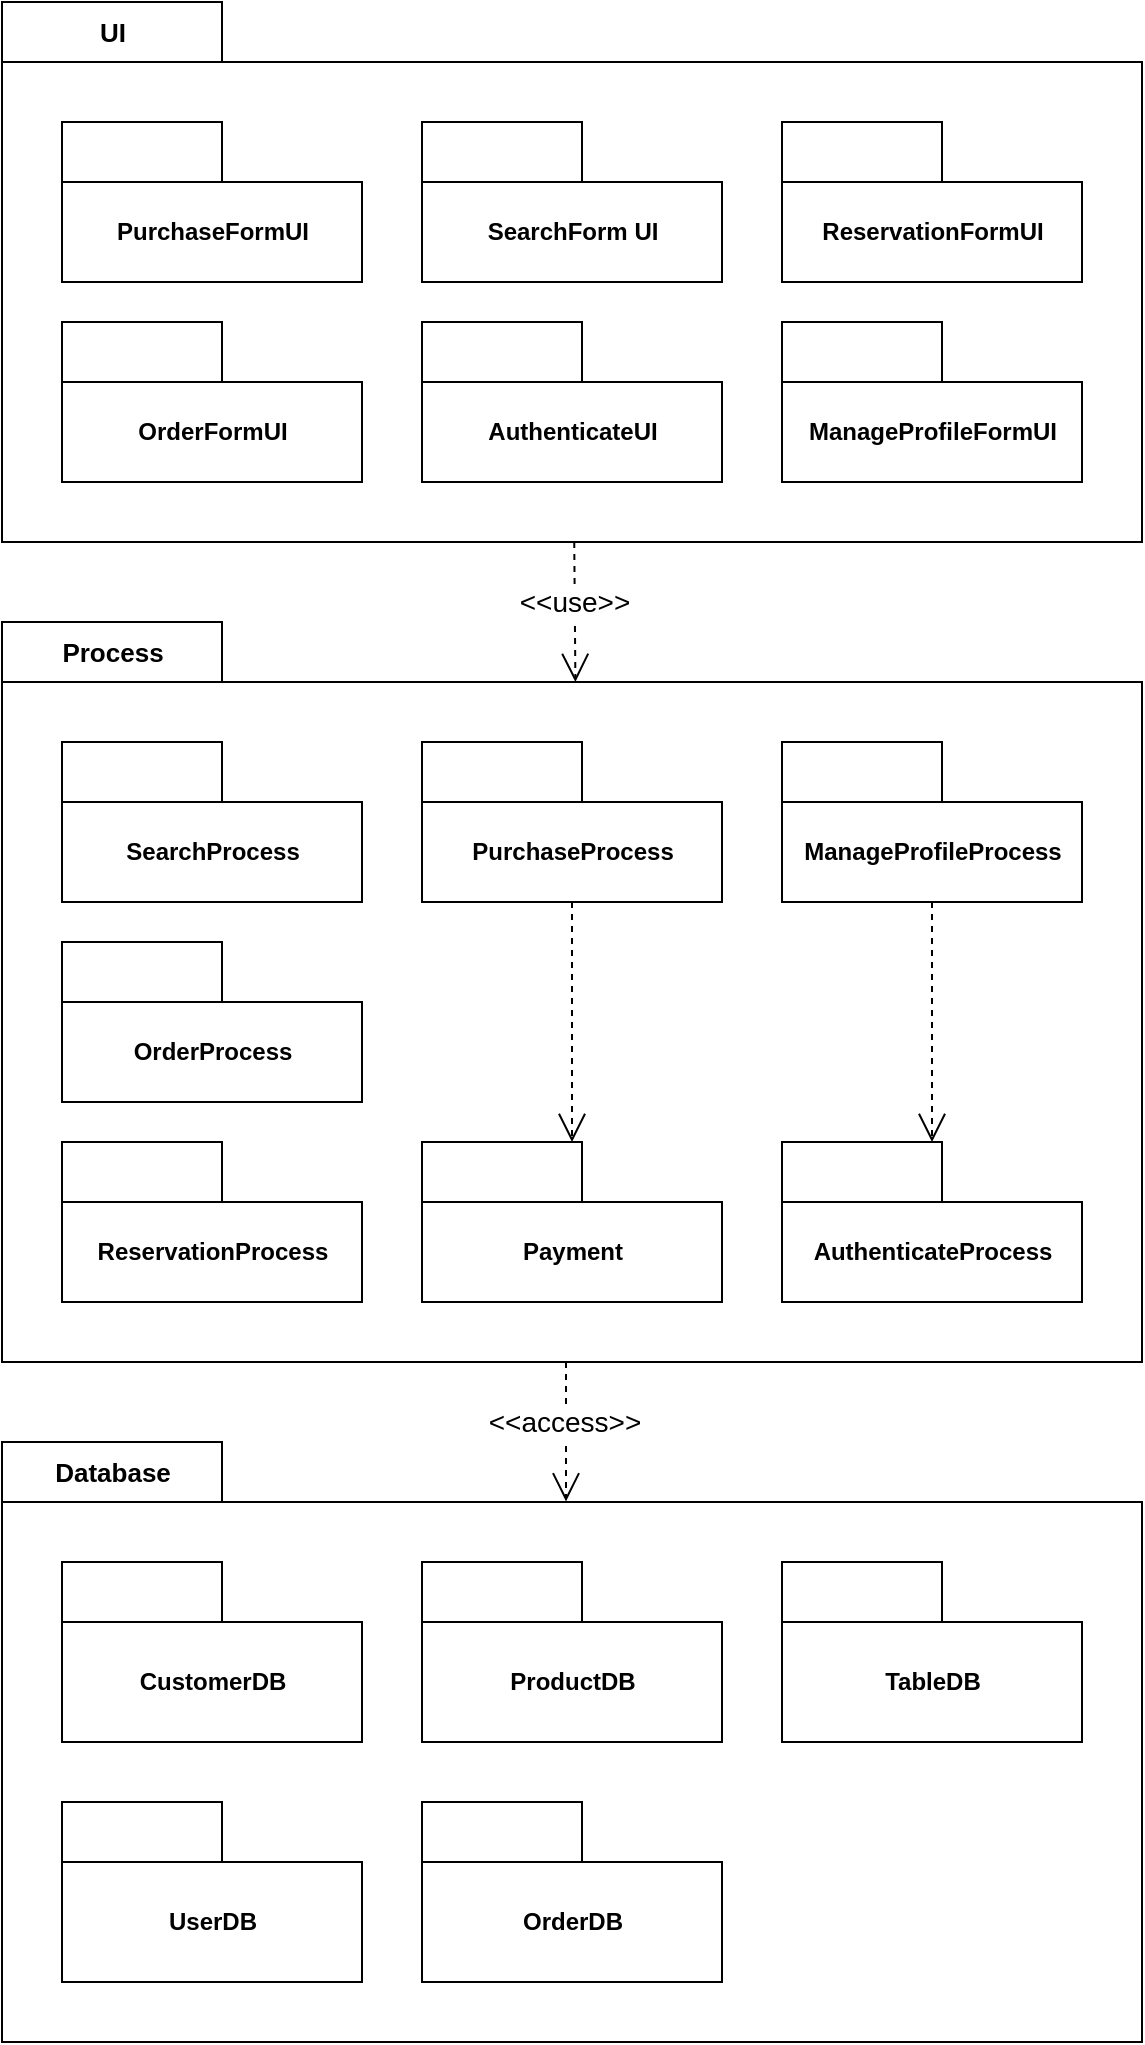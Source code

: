 <mxfile>
    <diagram id="61TiB_7XLj2Q_4X2L4hZ" name="Page-1">
        <mxGraphModel dx="2972" dy="467" grid="1" gridSize="10" guides="1" tooltips="1" connect="1" arrows="1" fold="1" page="1" pageScale="1" pageWidth="850" pageHeight="1100" math="0" shadow="0">
            <root>
                <mxCell id="0"/>
                <mxCell id="1" parent="0"/>
                <mxCell id="N_UpG4d7s4O6-OiPlYo6-1" style="rounded=0;orthogonalLoop=1;jettySize=auto;html=1;endArrow=open;endFill=0;endSize=12;dashed=1;edgeStyle=orthogonalEdgeStyle;entryX=0.493;entryY=0.099;entryDx=0;entryDy=0;entryPerimeter=0;" parent="1" source="N_UpG4d7s4O6-OiPlYo6-2" target="N_UpG4d7s4O6-OiPlYo6-11" edge="1">
                    <mxGeometry relative="1" as="geometry">
                        <Array as="points">
                            <mxPoint x="-1418" y="750"/>
                        </Array>
                    </mxGeometry>
                </mxCell>
                <mxCell id="udaIgnR6xzRoqZidSbfl-1" value="&amp;lt;&amp;lt;access&amp;gt;&amp;gt;" style="edgeLabel;html=1;align=center;verticalAlign=middle;resizable=0;points=[];fontSize=14;" parent="N_UpG4d7s4O6-OiPlYo6-1" connectable="0" vertex="1">
                    <mxGeometry x="-0.317" y="-1" relative="1" as="geometry">
                        <mxPoint y="6" as="offset"/>
                    </mxGeometry>
                </mxCell>
                <mxCell id="N_UpG4d7s4O6-OiPlYo6-2" value="Process" style="shape=folder;fontStyle=1;tabWidth=110;tabHeight=30;tabPosition=left;html=1;boundedLbl=1;labelInHeader=1;container=1;collapsible=0;recursiveResize=0;fontSize=13;fillColor=#ffffff;" parent="1" vertex="1">
                    <mxGeometry x="-1700" y="310" width="570" height="370" as="geometry"/>
                </mxCell>
                <mxCell id="N_UpG4d7s4O6-OiPlYo6-3" value="PurchaseProcess" style="shape=folder;fontStyle=1;tabWidth=80;tabHeight=30;tabPosition=left;html=1;boundedLbl=1;" parent="N_UpG4d7s4O6-OiPlYo6-2" vertex="1">
                    <mxGeometry x="210" y="60" width="150" height="80" as="geometry"/>
                </mxCell>
                <mxCell id="N_UpG4d7s4O6-OiPlYo6-4" value="SearchProcess" style="shape=folder;fontStyle=1;tabWidth=80;tabHeight=30;tabPosition=left;html=1;boundedLbl=1;" parent="N_UpG4d7s4O6-OiPlYo6-2" vertex="1">
                    <mxGeometry x="30" y="60" width="150" height="80" as="geometry"/>
                </mxCell>
                <mxCell id="N_UpG4d7s4O6-OiPlYo6-5" value="ReservationProcess" style="shape=folder;fontStyle=1;tabWidth=80;tabHeight=30;tabPosition=left;html=1;boundedLbl=1;" parent="N_UpG4d7s4O6-OiPlYo6-2" vertex="1">
                    <mxGeometry x="30" y="260" width="150" height="80" as="geometry"/>
                </mxCell>
                <mxCell id="N_UpG4d7s4O6-OiPlYo6-6" value="Payment" style="shape=folder;fontStyle=1;tabWidth=80;tabHeight=30;tabPosition=left;html=1;boundedLbl=1;" parent="N_UpG4d7s4O6-OiPlYo6-2" vertex="1">
                    <mxGeometry x="210" y="260" width="150" height="80" as="geometry"/>
                </mxCell>
                <mxCell id="N_UpG4d7s4O6-OiPlYo6-7" style="edgeStyle=none;rounded=0;orthogonalLoop=1;jettySize=auto;html=1;dashed=1;fontSize=13;endArrow=open;endFill=0;endSize=12;" parent="N_UpG4d7s4O6-OiPlYo6-2" source="N_UpG4d7s4O6-OiPlYo6-3" target="N_UpG4d7s4O6-OiPlYo6-6" edge="1">
                    <mxGeometry relative="1" as="geometry">
                        <mxPoint x="320" y="160" as="sourcePoint"/>
                        <mxPoint x="320" y="195" as="targetPoint"/>
                    </mxGeometry>
                </mxCell>
                <mxCell id="N_UpG4d7s4O6-OiPlYo6-8" value="AuthenticateProcess" style="shape=folder;fontStyle=1;tabWidth=80;tabHeight=30;tabPosition=left;html=1;boundedLbl=1;" parent="N_UpG4d7s4O6-OiPlYo6-2" vertex="1">
                    <mxGeometry x="390" y="260" width="150" height="80" as="geometry"/>
                </mxCell>
                <mxCell id="2" style="edgeStyle=orthogonalEdgeStyle;rounded=0;orthogonalLoop=1;jettySize=auto;html=1;endArrow=open;endFill=0;endSize=12;dashed=1;" edge="1" parent="N_UpG4d7s4O6-OiPlYo6-2" source="N_UpG4d7s4O6-OiPlYo6-9" target="N_UpG4d7s4O6-OiPlYo6-8">
                    <mxGeometry relative="1" as="geometry"/>
                </mxCell>
                <mxCell id="N_UpG4d7s4O6-OiPlYo6-9" value="ManageProfileProcess" style="shape=folder;fontStyle=1;tabWidth=80;tabHeight=30;tabPosition=left;html=1;boundedLbl=1;" parent="N_UpG4d7s4O6-OiPlYo6-2" vertex="1">
                    <mxGeometry x="390" y="60" width="150" height="80" as="geometry"/>
                </mxCell>
                <mxCell id="N_UpG4d7s4O6-OiPlYo6-10" value="OrderProcess" style="shape=folder;fontStyle=1;tabWidth=80;tabHeight=30;tabPosition=left;html=1;boundedLbl=1;" parent="N_UpG4d7s4O6-OiPlYo6-2" vertex="1">
                    <mxGeometry x="30" y="160" width="150" height="80" as="geometry"/>
                </mxCell>
                <mxCell id="N_UpG4d7s4O6-OiPlYo6-11" value="Database" style="shape=folder;fontStyle=1;tabWidth=110;tabHeight=30;tabPosition=left;html=1;boundedLbl=1;labelInHeader=1;container=1;collapsible=0;recursiveResize=0;fontSize=13;fillColor=#ffffff;" parent="1" vertex="1">
                    <mxGeometry x="-1700" y="720" width="570" height="300" as="geometry"/>
                </mxCell>
                <mxCell id="N_UpG4d7s4O6-OiPlYo6-12" value="CustomerDB" style="shape=folder;fontStyle=1;tabWidth=80;tabHeight=30;tabPosition=left;html=1;boundedLbl=1;" parent="N_UpG4d7s4O6-OiPlYo6-11" vertex="1">
                    <mxGeometry x="30" y="60" width="150" height="90" as="geometry"/>
                </mxCell>
                <mxCell id="N_UpG4d7s4O6-OiPlYo6-13" value="ProductDB" style="shape=folder;fontStyle=1;tabWidth=80;tabHeight=30;tabPosition=left;html=1;boundedLbl=1;" parent="N_UpG4d7s4O6-OiPlYo6-11" vertex="1">
                    <mxGeometry x="210" y="60" width="150" height="90" as="geometry"/>
                </mxCell>
                <mxCell id="N_UpG4d7s4O6-OiPlYo6-14" value="TableDB" style="shape=folder;fontStyle=1;tabWidth=80;tabHeight=30;tabPosition=left;html=1;boundedLbl=1;" parent="N_UpG4d7s4O6-OiPlYo6-11" vertex="1">
                    <mxGeometry x="390" y="60" width="150" height="90" as="geometry"/>
                </mxCell>
                <mxCell id="N_UpG4d7s4O6-OiPlYo6-15" value="UserDB" style="shape=folder;fontStyle=1;tabWidth=80;tabHeight=30;tabPosition=left;html=1;boundedLbl=1;" parent="N_UpG4d7s4O6-OiPlYo6-11" vertex="1">
                    <mxGeometry x="30" y="180" width="150" height="90" as="geometry"/>
                </mxCell>
                <mxCell id="N_UpG4d7s4O6-OiPlYo6-16" value="OrderDB" style="shape=folder;fontStyle=1;tabWidth=80;tabHeight=30;tabPosition=left;html=1;boundedLbl=1;" parent="N_UpG4d7s4O6-OiPlYo6-11" vertex="1">
                    <mxGeometry x="210" y="180" width="150" height="90" as="geometry"/>
                </mxCell>
                <mxCell id="N_UpG4d7s4O6-OiPlYo6-17" style="rounded=0;orthogonalLoop=1;jettySize=auto;html=1;dashed=1;fontSize=13;endArrow=open;endFill=0;endSize=12;entryX=0.503;entryY=0.081;entryDx=0;entryDy=0;entryPerimeter=0;" parent="1" source="N_UpG4d7s4O6-OiPlYo6-18" target="N_UpG4d7s4O6-OiPlYo6-2" edge="1">
                    <mxGeometry relative="1" as="geometry"/>
                </mxCell>
                <mxCell id="7QPv69PozuA19zCqLyJz-1" value="&amp;lt;&amp;lt;use&amp;gt;&amp;gt;" style="edgeLabel;html=1;align=center;verticalAlign=middle;resizable=0;points=[];fontSize=14;" parent="N_UpG4d7s4O6-OiPlYo6-17" connectable="0" vertex="1">
                    <mxGeometry x="-0.348" y="-1" relative="1" as="geometry">
                        <mxPoint y="7" as="offset"/>
                    </mxGeometry>
                </mxCell>
                <mxCell id="N_UpG4d7s4O6-OiPlYo6-18" value="UI" style="shape=folder;fontStyle=1;tabWidth=110;tabHeight=30;tabPosition=left;html=1;boundedLbl=1;labelInHeader=1;container=1;collapsible=0;recursiveResize=0;fontSize=13;fillColor=#ffffff;" parent="1" vertex="1">
                    <mxGeometry x="-1700" width="570" height="270" as="geometry"/>
                </mxCell>
                <mxCell id="N_UpG4d7s4O6-OiPlYo6-19" value="PurchaseFormUI" style="shape=folder;fontStyle=1;tabWidth=80;tabHeight=30;tabPosition=left;html=1;boundedLbl=1;" parent="N_UpG4d7s4O6-OiPlYo6-18" vertex="1">
                    <mxGeometry x="30" y="60" width="150" height="80" as="geometry"/>
                </mxCell>
                <mxCell id="N_UpG4d7s4O6-OiPlYo6-20" value="OrderFormUI" style="shape=folder;fontStyle=1;tabWidth=80;tabHeight=30;tabPosition=left;html=1;boundedLbl=1;" parent="N_UpG4d7s4O6-OiPlYo6-18" vertex="1">
                    <mxGeometry x="30" y="160" width="150" height="80" as="geometry"/>
                </mxCell>
                <mxCell id="N_UpG4d7s4O6-OiPlYo6-21" value="SearchForm UI" style="shape=folder;fontStyle=1;tabWidth=80;tabHeight=30;tabPosition=left;html=1;boundedLbl=1;" parent="N_UpG4d7s4O6-OiPlYo6-18" vertex="1">
                    <mxGeometry x="210" y="60" width="150" height="80" as="geometry"/>
                </mxCell>
                <mxCell id="N_UpG4d7s4O6-OiPlYo6-22" value="ManageProfileFormUI" style="shape=folder;fontStyle=1;tabWidth=80;tabHeight=30;tabPosition=left;html=1;boundedLbl=1;" parent="N_UpG4d7s4O6-OiPlYo6-18" vertex="1">
                    <mxGeometry x="390" y="160" width="150" height="80" as="geometry"/>
                </mxCell>
                <mxCell id="N_UpG4d7s4O6-OiPlYo6-23" value="ReservationFormUI" style="shape=folder;fontStyle=1;tabWidth=80;tabHeight=30;tabPosition=left;html=1;boundedLbl=1;" parent="N_UpG4d7s4O6-OiPlYo6-18" vertex="1">
                    <mxGeometry x="390" y="60" width="150" height="80" as="geometry"/>
                </mxCell>
                <mxCell id="N_UpG4d7s4O6-OiPlYo6-24" value="AuthenticateUI" style="shape=folder;fontStyle=1;tabWidth=80;tabHeight=30;tabPosition=left;html=1;boundedLbl=1;" parent="N_UpG4d7s4O6-OiPlYo6-18" vertex="1">
                    <mxGeometry x="210" y="160" width="150" height="80" as="geometry"/>
                </mxCell>
            </root>
        </mxGraphModel>
    </diagram>
    <diagram id="Sn-UYdh7c9Rt3nH70jLr" name="Page-2">
        <mxGraphModel dx="2760" dy="1489" grid="1" gridSize="10" guides="1" tooltips="1" connect="1" arrows="1" fold="1" page="1" pageScale="1" pageWidth="850" pageHeight="1100" math="0" shadow="0">
            <root>
                <mxCell id="Y0OAXCXkAT20Ag3w5VZq-0"/>
                <mxCell id="Y0OAXCXkAT20Ag3w5VZq-1" parent="Y0OAXCXkAT20Ag3w5VZq-0"/>
                <mxCell id="wzoTv14ICxcEDEtKl7zO-0" value="" style="shape=image;verticalLabelPosition=bottom;labelBackgroundColor=#ffffff;verticalAlign=top;aspect=fixed;imageAspect=0;image=https://codelearn.io/Media/Default/Users/HuyenTT/ap/component-diagram-overview.png;" vertex="1" parent="Y0OAXCXkAT20Ag3w5VZq-1">
                    <mxGeometry x="-560" y="70" width="1300" height="720" as="geometry"/>
                </mxCell>
                <mxCell id="Y0OAXCXkAT20Ag3w5VZq-3" value="UserDB" style="shape=folder;fontStyle=1;tabWidth=80;tabHeight=30;tabPosition=left;html=1;boundedLbl=1;" parent="Y0OAXCXkAT20Ag3w5VZq-1" vertex="1">
                    <mxGeometry x="-520" y="-910" width="150" height="90" as="geometry"/>
                </mxCell>
                <mxCell id="Y0OAXCXkAT20Ag3w5VZq-4" value="Authenticate Process" style="shape=folder;fontStyle=1;tabWidth=80;tabHeight=30;tabPosition=left;html=1;boundedLbl=1;" parent="Y0OAXCXkAT20Ag3w5VZq-1" vertex="1">
                    <mxGeometry x="-520" y="-730" width="150" height="80" as="geometry"/>
                </mxCell>
                <mxCell id="Y0OAXCXkAT20Ag3w5VZq-5" value="UI" style="shape=folder;fontStyle=1;tabWidth=80;tabHeight=30;tabPosition=left;html=1;boundedLbl=1;" parent="Y0OAXCXkAT20Ag3w5VZq-1" vertex="1">
                    <mxGeometry x="-780" y="-730" width="150" height="80" as="geometry"/>
                </mxCell>
                <mxCell id="Y0OAXCXkAT20Ag3w5VZq-7" style="edgeStyle=orthogonalEdgeStyle;rounded=0;orthogonalLoop=1;jettySize=auto;html=1;exitX=0.5;exitY=1;exitDx=0;exitDy=0;exitPerimeter=0;" parent="Y0OAXCXkAT20Ag3w5VZq-1" source="Y0OAXCXkAT20Ag3w5VZq-3" target="Y0OAXCXkAT20Ag3w5VZq-3" edge="1">
                    <mxGeometry relative="1" as="geometry"/>
                </mxCell>
                <mxCell id="Y0OAXCXkAT20Ag3w5VZq-8" value="" style="edgeStyle=none;html=1;endArrow=open;endSize=12;dashed=1;verticalAlign=bottom;rounded=0;endFill=0;" parent="Y0OAXCXkAT20Ag3w5VZq-1" source="Y0OAXCXkAT20Ag3w5VZq-4" target="Y0OAXCXkAT20Ag3w5VZq-3" edge="1">
                    <mxGeometry width="160" relative="1" as="geometry">
                        <mxPoint x="-590" y="-740" as="sourcePoint"/>
                        <mxPoint x="-430" y="-740" as="targetPoint"/>
                    </mxGeometry>
                </mxCell>
                <mxCell id="Y0OAXCXkAT20Ag3w5VZq-9" value="" style="endArrow=open;startArrow=none;endFill=0;startFill=0;endSize=12;html=1;verticalAlign=bottom;dashed=1;labelBackgroundColor=none;rounded=0;" parent="Y0OAXCXkAT20Ag3w5VZq-1" source="Y0OAXCXkAT20Ag3w5VZq-5" target="Y0OAXCXkAT20Ag3w5VZq-4" edge="1">
                    <mxGeometry width="160" relative="1" as="geometry">
                        <mxPoint x="-590" y="-740" as="sourcePoint"/>
                        <mxPoint x="-430" y="-740" as="targetPoint"/>
                    </mxGeometry>
                </mxCell>
                <mxCell id="Y0OAXCXkAT20Ag3w5VZq-11" value="ProductDB" style="shape=folder;fontStyle=1;tabWidth=80;tabHeight=30;tabPosition=left;html=1;boundedLbl=1;" parent="Y0OAXCXkAT20Ag3w5VZq-1" vertex="1">
                    <mxGeometry x="-1300" y="-930" width="150" height="90" as="geometry"/>
                </mxCell>
                <mxCell id="Y0OAXCXkAT20Ag3w5VZq-12" value="Search Process" style="shape=folder;fontStyle=1;tabWidth=80;tabHeight=30;tabPosition=left;html=1;boundedLbl=1;" parent="Y0OAXCXkAT20Ag3w5VZq-1" vertex="1">
                    <mxGeometry x="-1300" y="-750" width="150" height="80" as="geometry"/>
                </mxCell>
                <mxCell id="Y0OAXCXkAT20Ag3w5VZq-13" value="SearchForm UI" style="shape=folder;fontStyle=1;tabWidth=80;tabHeight=30;tabPosition=left;html=1;boundedLbl=1;" parent="Y0OAXCXkAT20Ag3w5VZq-1" vertex="1">
                    <mxGeometry x="-1570" y="-750" width="150" height="80" as="geometry"/>
                </mxCell>
                <mxCell id="Y0OAXCXkAT20Ag3w5VZq-14" style="edgeStyle=orthogonalEdgeStyle;rounded=0;orthogonalLoop=1;jettySize=auto;html=1;exitX=0.5;exitY=1;exitDx=0;exitDy=0;exitPerimeter=0;" parent="Y0OAXCXkAT20Ag3w5VZq-1" source="Y0OAXCXkAT20Ag3w5VZq-11" target="Y0OAXCXkAT20Ag3w5VZq-11" edge="1">
                    <mxGeometry relative="1" as="geometry"/>
                </mxCell>
                <mxCell id="Y0OAXCXkAT20Ag3w5VZq-15" value="" style="edgeStyle=none;html=1;endArrow=open;endSize=12;dashed=1;verticalAlign=bottom;rounded=0;endFill=0;" parent="Y0OAXCXkAT20Ag3w5VZq-1" source="Y0OAXCXkAT20Ag3w5VZq-12" target="Y0OAXCXkAT20Ag3w5VZq-11" edge="1">
                    <mxGeometry width="160" relative="1" as="geometry">
                        <mxPoint x="-1370" y="-760" as="sourcePoint"/>
                        <mxPoint x="-1210" y="-760" as="targetPoint"/>
                    </mxGeometry>
                </mxCell>
                <mxCell id="Y0OAXCXkAT20Ag3w5VZq-16" value="" style="endArrow=open;startArrow=none;endFill=0;startFill=0;endSize=12;html=1;verticalAlign=bottom;dashed=1;labelBackgroundColor=none;rounded=0;" parent="Y0OAXCXkAT20Ag3w5VZq-1" source="Y0OAXCXkAT20Ag3w5VZq-13" target="Y0OAXCXkAT20Ag3w5VZq-12" edge="1">
                    <mxGeometry width="160" relative="1" as="geometry">
                        <mxPoint x="-1370" y="-760" as="sourcePoint"/>
                        <mxPoint x="-1210" y="-760" as="targetPoint"/>
                    </mxGeometry>
                </mxCell>
                <mxCell id="Y0OAXCXkAT20Ag3w5VZq-18" value="ProductDB" style="shape=folder;fontStyle=1;tabWidth=80;tabHeight=30;tabPosition=left;html=1;boundedLbl=1;" parent="Y0OAXCXkAT20Ag3w5VZq-1" vertex="1">
                    <mxGeometry x="-300" y="-910" width="150" height="90" as="geometry"/>
                </mxCell>
                <mxCell id="Y0OAXCXkAT20Ag3w5VZq-19" value="ProductDB" style="shape=folder;fontStyle=1;tabWidth=80;tabHeight=30;tabPosition=left;html=1;boundedLbl=1;" parent="Y0OAXCXkAT20Ag3w5VZq-1" vertex="1">
                    <mxGeometry x="-1340" y="-490" width="150" height="90" as="geometry"/>
                </mxCell>
                <mxCell id="lyPxJqHBXO14YajPCDUh-1" style="rounded=0;orthogonalLoop=1;jettySize=auto;html=1;dashed=1;fontSize=13;exitX=0;exitY=0;exitDx=150;exitDy=30;exitPerimeter=0;endArrow=open;endFill=0;endSize=12;" parent="Y0OAXCXkAT20Ag3w5VZq-1" source="Y0OAXCXkAT20Ag3w5VZq-20" target="Y0OAXCXkAT20Ag3w5VZq-25" edge="1">
                    <mxGeometry relative="1" as="geometry"/>
                </mxCell>
                <mxCell id="Y0OAXCXkAT20Ag3w5VZq-20" value="OrderProcess" style="shape=folder;fontStyle=1;tabWidth=80;tabHeight=30;tabPosition=left;html=1;boundedLbl=1;" parent="Y0OAXCXkAT20Ag3w5VZq-1" vertex="1">
                    <mxGeometry x="-1340" y="-315" width="150" height="80" as="geometry"/>
                </mxCell>
                <mxCell id="Y0OAXCXkAT20Ag3w5VZq-21" value="OrderFormUI" style="shape=folder;fontStyle=1;tabWidth=80;tabHeight=30;tabPosition=left;html=1;boundedLbl=1;" parent="Y0OAXCXkAT20Ag3w5VZq-1" vertex="1">
                    <mxGeometry x="-1620" y="-315" width="150" height="80" as="geometry"/>
                </mxCell>
                <mxCell id="Y0OAXCXkAT20Ag3w5VZq-22" style="edgeStyle=orthogonalEdgeStyle;rounded=0;orthogonalLoop=1;jettySize=auto;html=1;exitX=0.5;exitY=1;exitDx=0;exitDy=0;exitPerimeter=0;" parent="Y0OAXCXkAT20Ag3w5VZq-1" source="Y0OAXCXkAT20Ag3w5VZq-19" target="Y0OAXCXkAT20Ag3w5VZq-19" edge="1">
                    <mxGeometry relative="1" as="geometry"/>
                </mxCell>
                <mxCell id="Y0OAXCXkAT20Ag3w5VZq-23" value="" style="edgeStyle=none;html=1;endArrow=open;endSize=12;dashed=1;verticalAlign=bottom;rounded=0;startArrow=none;endFill=0;" parent="Y0OAXCXkAT20Ag3w5VZq-1" source="Y0OAXCXkAT20Ag3w5VZq-20" target="Y0OAXCXkAT20Ag3w5VZq-19" edge="1">
                    <mxGeometry x="0.059" width="160" relative="1" as="geometry">
                        <mxPoint x="-1140" y="-435" as="sourcePoint"/>
                        <mxPoint x="-1140" y="-265" as="targetPoint"/>
                        <mxPoint as="offset"/>
                    </mxGeometry>
                </mxCell>
                <mxCell id="Y0OAXCXkAT20Ag3w5VZq-24" value="" style="endArrow=open;startArrow=none;endFill=0;startFill=0;endSize=12;html=1;verticalAlign=bottom;dashed=1;labelBackgroundColor=none;rounded=0;" parent="Y0OAXCXkAT20Ag3w5VZq-1" source="Y0OAXCXkAT20Ag3w5VZq-21" target="Y0OAXCXkAT20Ag3w5VZq-20" edge="1">
                    <mxGeometry x="-0.077" y="5" width="160" relative="1" as="geometry">
                        <mxPoint x="-1240" y="-345" as="sourcePoint"/>
                        <mxPoint x="-1080" y="-345" as="targetPoint"/>
                        <mxPoint as="offset"/>
                    </mxGeometry>
                </mxCell>
                <mxCell id="Y0OAXCXkAT20Ag3w5VZq-25" value="CustomerDB" style="shape=folder;fontStyle=1;tabWidth=80;tabHeight=30;tabPosition=left;html=1;boundedLbl=1;" parent="Y0OAXCXkAT20Ag3w5VZq-1" vertex="1">
                    <mxGeometry x="-1120" y="-490" width="150" height="90" as="geometry"/>
                </mxCell>
                <mxCell id="Y0OAXCXkAT20Ag3w5VZq-28" value="" style="edgeStyle=none;html=1;endArrow=open;endSize=12;dashed=1;verticalAlign=bottom;rounded=0;endFill=0;" parent="Y0OAXCXkAT20Ag3w5VZq-1" target="lyPxJqHBXO14YajPCDUh-0" edge="1">
                    <mxGeometry x="0.092" y="2" width="160" relative="1" as="geometry">
                        <mxPoint x="-1300" y="-315" as="sourcePoint"/>
                        <mxPoint x="-1300" y="-400" as="targetPoint"/>
                        <mxPoint as="offset"/>
                    </mxGeometry>
                </mxCell>
                <mxCell id="lyPxJqHBXO14YajPCDUh-0" value="OrderDB" style="shape=folder;fontStyle=1;tabWidth=80;tabHeight=30;tabPosition=left;html=1;boundedLbl=1;" parent="Y0OAXCXkAT20Ag3w5VZq-1" vertex="1">
                    <mxGeometry x="-1540" y="-490" width="150" height="90" as="geometry"/>
                </mxCell>
                <mxCell id="lyPxJqHBXO14YajPCDUh-4" value="ProductDB" style="shape=folder;fontStyle=1;tabWidth=80;tabHeight=30;tabPosition=left;html=1;boundedLbl=1;" parent="Y0OAXCXkAT20Ag3w5VZq-1" vertex="1">
                    <mxGeometry x="-490" y="-470" width="150" height="90" as="geometry"/>
                </mxCell>
                <mxCell id="lyPxJqHBXO14YajPCDUh-5" style="rounded=0;orthogonalLoop=1;jettySize=auto;html=1;dashed=1;fontSize=13;exitX=0;exitY=0;exitDx=150;exitDy=30;exitPerimeter=0;endArrow=open;endFill=0;endSize=12;" parent="Y0OAXCXkAT20Ag3w5VZq-1" source="lyPxJqHBXO14YajPCDUh-7" target="lyPxJqHBXO14YajPCDUh-12" edge="1">
                    <mxGeometry relative="1" as="geometry"/>
                </mxCell>
                <mxCell id="lyPxJqHBXO14YajPCDUh-28" style="edgeStyle=none;rounded=0;orthogonalLoop=1;jettySize=auto;html=1;dashed=1;fontSize=13;endArrow=open;endFill=0;endSize=12;" parent="Y0OAXCXkAT20Ag3w5VZq-1" source="lyPxJqHBXO14YajPCDUh-7" target="lyPxJqHBXO14YajPCDUh-26" edge="1">
                    <mxGeometry relative="1" as="geometry"/>
                </mxCell>
                <mxCell id="lyPxJqHBXO14YajPCDUh-7" value="PurchaseProcess" style="shape=folder;fontStyle=1;tabWidth=80;tabHeight=30;tabPosition=left;html=1;boundedLbl=1;" parent="Y0OAXCXkAT20Ag3w5VZq-1" vertex="1">
                    <mxGeometry x="-490" y="-295" width="150" height="80" as="geometry"/>
                </mxCell>
                <mxCell id="lyPxJqHBXO14YajPCDUh-8" value="PurchaseFormUI" style="shape=folder;fontStyle=1;tabWidth=80;tabHeight=30;tabPosition=left;html=1;boundedLbl=1;" parent="Y0OAXCXkAT20Ag3w5VZq-1" vertex="1">
                    <mxGeometry x="-740" y="-300" width="150" height="80" as="geometry"/>
                </mxCell>
                <mxCell id="lyPxJqHBXO14YajPCDUh-9" style="edgeStyle=orthogonalEdgeStyle;rounded=0;orthogonalLoop=1;jettySize=auto;html=1;exitX=0.5;exitY=1;exitDx=0;exitDy=0;exitPerimeter=0;" parent="Y0OAXCXkAT20Ag3w5VZq-1" source="lyPxJqHBXO14YajPCDUh-4" target="lyPxJqHBXO14YajPCDUh-4" edge="1">
                    <mxGeometry relative="1" as="geometry"/>
                </mxCell>
                <mxCell id="lyPxJqHBXO14YajPCDUh-10" value="" style="edgeStyle=none;html=1;endArrow=open;endSize=12;dashed=1;verticalAlign=bottom;rounded=0;startArrow=none;endFill=0;" parent="Y0OAXCXkAT20Ag3w5VZq-1" source="lyPxJqHBXO14YajPCDUh-7" target="lyPxJqHBXO14YajPCDUh-4" edge="1">
                    <mxGeometry x="0.059" width="160" relative="1" as="geometry">
                        <mxPoint x="-290" y="-415" as="sourcePoint"/>
                        <mxPoint x="-290" y="-245" as="targetPoint"/>
                        <mxPoint as="offset"/>
                    </mxGeometry>
                </mxCell>
                <mxCell id="lyPxJqHBXO14YajPCDUh-11" value="" style="endArrow=open;startArrow=none;endFill=0;startFill=0;endSize=12;html=1;verticalAlign=bottom;dashed=1;labelBackgroundColor=none;rounded=0;" parent="Y0OAXCXkAT20Ag3w5VZq-1" source="lyPxJqHBXO14YajPCDUh-8" target="lyPxJqHBXO14YajPCDUh-7" edge="1">
                    <mxGeometry x="-0.077" y="5" width="160" relative="1" as="geometry">
                        <mxPoint x="-390" y="-325" as="sourcePoint"/>
                        <mxPoint x="-230" y="-325" as="targetPoint"/>
                        <mxPoint as="offset"/>
                    </mxGeometry>
                </mxCell>
                <mxCell id="lyPxJqHBXO14YajPCDUh-12" value="CustomerDB" style="shape=folder;fontStyle=1;tabWidth=80;tabHeight=30;tabPosition=left;html=1;boundedLbl=1;" parent="Y0OAXCXkAT20Ag3w5VZq-1" vertex="1">
                    <mxGeometry x="-270" y="-470" width="150" height="90" as="geometry"/>
                </mxCell>
                <mxCell id="lyPxJqHBXO14YajPCDUh-30" value="ProductDB" style="shape=folder;fontStyle=1;tabWidth=80;tabHeight=30;tabPosition=left;html=1;boundedLbl=1;" parent="Y0OAXCXkAT20Ag3w5VZq-1" vertex="1">
                    <mxGeometry x="660" y="-560" width="150" height="90" as="geometry"/>
                </mxCell>
                <mxCell id="lyPxJqHBXO14YajPCDUh-31" style="rounded=0;orthogonalLoop=1;jettySize=auto;html=1;dashed=1;fontSize=13;endArrow=open;endFill=0;endSize=12;" parent="Y0OAXCXkAT20Ag3w5VZq-1" source="lyPxJqHBXO14YajPCDUh-35" target="lyPxJqHBXO14YajPCDUh-40" edge="1">
                    <mxGeometry relative="1" as="geometry"/>
                </mxCell>
                <mxCell id="lyPxJqHBXO14YajPCDUh-43" style="edgeStyle=none;rounded=0;orthogonalLoop=1;jettySize=auto;html=1;dashed=1;fontSize=13;endArrow=open;endFill=0;endSize=12;" parent="Y0OAXCXkAT20Ag3w5VZq-1" source="lyPxJqHBXO14YajPCDUh-35" target="lyPxJqHBXO14YajPCDUh-42" edge="1">
                    <mxGeometry relative="1" as="geometry"/>
                </mxCell>
                <mxCell id="lyPxJqHBXO14YajPCDUh-35" value="ReservationProcess" style="shape=folder;fontStyle=1;tabWidth=80;tabHeight=30;tabPosition=left;html=1;boundedLbl=1;" parent="Y0OAXCXkAT20Ag3w5VZq-1" vertex="1">
                    <mxGeometry x="390" y="-555" width="150" height="80" as="geometry"/>
                </mxCell>
                <mxCell id="lyPxJqHBXO14YajPCDUh-36" value="ReservationFormUI" style="shape=folder;fontStyle=1;tabWidth=80;tabHeight=30;tabPosition=left;html=1;boundedLbl=1;" parent="Y0OAXCXkAT20Ag3w5VZq-1" vertex="1">
                    <mxGeometry x="120" y="-555" width="150" height="80" as="geometry"/>
                </mxCell>
                <mxCell id="lyPxJqHBXO14YajPCDUh-37" style="edgeStyle=orthogonalEdgeStyle;rounded=0;orthogonalLoop=1;jettySize=auto;html=1;exitX=0.5;exitY=1;exitDx=0;exitDy=0;exitPerimeter=0;" parent="Y0OAXCXkAT20Ag3w5VZq-1" source="lyPxJqHBXO14YajPCDUh-30" target="lyPxJqHBXO14YajPCDUh-30" edge="1">
                    <mxGeometry relative="1" as="geometry"/>
                </mxCell>
                <mxCell id="lyPxJqHBXO14YajPCDUh-38" value="" style="edgeStyle=none;html=1;endArrow=open;endSize=12;dashed=1;verticalAlign=bottom;rounded=0;startArrow=none;endFill=0;" parent="Y0OAXCXkAT20Ag3w5VZq-1" source="lyPxJqHBXO14YajPCDUh-35" target="lyPxJqHBXO14YajPCDUh-30" edge="1">
                    <mxGeometry x="0.059" width="160" relative="1" as="geometry">
                        <mxPoint x="610" y="-475" as="sourcePoint"/>
                        <mxPoint x="610" y="-305" as="targetPoint"/>
                        <mxPoint as="offset"/>
                    </mxGeometry>
                </mxCell>
                <mxCell id="lyPxJqHBXO14YajPCDUh-39" value="" style="endArrow=open;startArrow=none;endFill=0;startFill=0;endSize=12;html=1;verticalAlign=bottom;dashed=1;labelBackgroundColor=none;rounded=0;" parent="Y0OAXCXkAT20Ag3w5VZq-1" source="lyPxJqHBXO14YajPCDUh-36" target="lyPxJqHBXO14YajPCDUh-35" edge="1">
                    <mxGeometry x="0.077" y="15" width="160" relative="1" as="geometry">
                        <mxPoint x="510" y="-385" as="sourcePoint"/>
                        <mxPoint x="670" y="-385" as="targetPoint"/>
                        <mxPoint as="offset"/>
                    </mxGeometry>
                </mxCell>
                <mxCell id="lyPxJqHBXO14YajPCDUh-40" value="CustomerDB" style="shape=folder;fontStyle=1;tabWidth=80;tabHeight=30;tabPosition=left;html=1;boundedLbl=1;" parent="Y0OAXCXkAT20Ag3w5VZq-1" vertex="1">
                    <mxGeometry x="670" y="-410" width="150" height="90" as="geometry"/>
                </mxCell>
                <mxCell id="lyPxJqHBXO14YajPCDUh-42" value="TableDB" style="shape=folder;fontStyle=1;tabWidth=80;tabHeight=30;tabPosition=left;html=1;boundedLbl=1;" parent="Y0OAXCXkAT20Ag3w5VZq-1" vertex="1">
                    <mxGeometry x="670" y="-710" width="150" height="90" as="geometry"/>
                </mxCell>
                <mxCell id="lyPxJqHBXO14YajPCDUh-46" style="rounded=0;orthogonalLoop=1;jettySize=auto;html=1;dashed=1;fontSize=13;endArrow=open;endFill=0;endSize=12;" parent="Y0OAXCXkAT20Ag3w5VZq-1" source="lyPxJqHBXO14YajPCDUh-48" target="lyPxJqHBXO14YajPCDUh-53" edge="1">
                    <mxGeometry relative="1" as="geometry"/>
                </mxCell>
                <mxCell id="lyPxJqHBXO14YajPCDUh-48" value="ManageProfileProcess" style="shape=folder;fontStyle=1;tabWidth=80;tabHeight=30;tabPosition=left;html=1;boundedLbl=1;" parent="Y0OAXCXkAT20Ag3w5VZq-1" vertex="1">
                    <mxGeometry x="390" y="-900" width="150" height="80" as="geometry"/>
                </mxCell>
                <mxCell id="lyPxJqHBXO14YajPCDUh-49" value="ManageProfileFormUI" style="shape=folder;fontStyle=1;tabWidth=80;tabHeight=30;tabPosition=left;html=1;boundedLbl=1;" parent="Y0OAXCXkAT20Ag3w5VZq-1" vertex="1">
                    <mxGeometry x="110" y="-900" width="150" height="80" as="geometry"/>
                </mxCell>
                <mxCell id="lyPxJqHBXO14YajPCDUh-50" style="edgeStyle=orthogonalEdgeStyle;rounded=0;orthogonalLoop=1;jettySize=auto;html=1;exitX=0.5;exitY=1;exitDx=0;exitDy=0;exitPerimeter=0;" parent="Y0OAXCXkAT20Ag3w5VZq-1" edge="1">
                    <mxGeometry relative="1" as="geometry">
                        <mxPoint x="495" y="-840" as="sourcePoint"/>
                        <mxPoint x="495" y="-840" as="targetPoint"/>
                    </mxGeometry>
                </mxCell>
                <mxCell id="lyPxJqHBXO14YajPCDUh-52" value="" style="endArrow=open;startArrow=none;endFill=0;startFill=0;endSize=12;html=1;verticalAlign=bottom;dashed=1;labelBackgroundColor=none;rounded=0;" parent="Y0OAXCXkAT20Ag3w5VZq-1" source="lyPxJqHBXO14YajPCDUh-49" target="lyPxJqHBXO14YajPCDUh-48" edge="1">
                    <mxGeometry x="0.077" y="15" width="160" relative="1" as="geometry">
                        <mxPoint x="520" y="-785" as="sourcePoint"/>
                        <mxPoint x="680" y="-785" as="targetPoint"/>
                        <mxPoint as="offset"/>
                    </mxGeometry>
                </mxCell>
                <mxCell id="lyPxJqHBXO14YajPCDUh-53" value="UserDB" style="shape=folder;fontStyle=1;tabWidth=80;tabHeight=30;tabPosition=left;html=1;boundedLbl=1;" parent="Y0OAXCXkAT20Ag3w5VZq-1" vertex="1">
                    <mxGeometry x="670" y="-905" width="150" height="90" as="geometry"/>
                </mxCell>
                <mxCell id="lyPxJqHBXO14YajPCDUh-65" style="edgeStyle=none;rounded=0;orthogonalLoop=1;jettySize=auto;html=1;dashed=1;fontSize=13;endArrow=open;endFill=0;entryX=0;entryY=0;entryDx=335;entryDy=30;entryPerimeter=0;endSize=12;exitX=0;exitY=0;exitDx=0;exitDy=470.0;exitPerimeter=0;" parent="Y0OAXCXkAT20Ag3w5VZq-1" source="lyPxJqHBXO14YajPCDUh-62" edge="1">
                    <mxGeometry relative="1" as="geometry">
                        <mxPoint x="-678" y="690" as="sourcePoint"/>
                    </mxGeometry>
                </mxCell>
                <mxCell id="LlZ9Bz7kK6Fp0X9qSkMA-3" style="rounded=0;orthogonalLoop=1;jettySize=auto;html=1;exitX=0.5;exitY=1;exitDx=0;exitDy=0;exitPerimeter=0;endArrow=open;endFill=0;endSize=12;entryX=0;entryY=0;entryDx=560;entryDy=160;entryPerimeter=0;dashed=1;edgeStyle=elbowEdgeStyle;" parent="Y0OAXCXkAT20Ag3w5VZq-1" source="lyPxJqHBXO14YajPCDUh-62" target="RXsOn8yYkhwPT_mUGQRy-11" edge="1">
                    <mxGeometry relative="1" as="geometry">
                        <Array as="points">
                            <mxPoint x="-680" y="770"/>
                        </Array>
                    </mxGeometry>
                </mxCell>
                <mxCell id="lyPxJqHBXO14YajPCDUh-62" value="Process" style="shape=folder;fontStyle=1;tabWidth=110;tabHeight=30;tabPosition=left;html=1;boundedLbl=1;labelInHeader=1;container=1;collapsible=0;recursiveResize=0;fontSize=13;fillColor=#ffffff;" parent="Y0OAXCXkAT20Ag3w5VZq-1" vertex="1">
                    <mxGeometry x="-900" y="220" width="440" height="470" as="geometry"/>
                </mxCell>
                <mxCell id="LmXrQaKQj8-9U1UvFcG2-7" value="PurchaseProcess" style="shape=folder;fontStyle=1;tabWidth=80;tabHeight=30;tabPosition=left;html=1;boundedLbl=1;" parent="lyPxJqHBXO14YajPCDUh-62" vertex="1">
                    <mxGeometry x="40" y="60" width="150" height="80" as="geometry"/>
                </mxCell>
                <mxCell id="LmXrQaKQj8-9U1UvFcG2-10" value="Search Process" style="shape=folder;fontStyle=1;tabWidth=80;tabHeight=30;tabPosition=left;html=1;boundedLbl=1;" parent="lyPxJqHBXO14YajPCDUh-62" vertex="1">
                    <mxGeometry x="40" y="160" width="150" height="80" as="geometry"/>
                </mxCell>
                <mxCell id="LmXrQaKQj8-9U1UvFcG2-11" value="ReservationProcess" style="shape=folder;fontStyle=1;tabWidth=80;tabHeight=30;tabPosition=left;html=1;boundedLbl=1;" parent="lyPxJqHBXO14YajPCDUh-62" vertex="1">
                    <mxGeometry x="250" y="160" width="150" height="80" as="geometry"/>
                </mxCell>
                <mxCell id="LmXrQaKQj8-9U1UvFcG2-12" value="Payment" style="shape=folder;fontStyle=1;tabWidth=80;tabHeight=30;tabPosition=left;html=1;boundedLbl=1;" parent="lyPxJqHBXO14YajPCDUh-62" vertex="1">
                    <mxGeometry x="250" y="60" width="150" height="80" as="geometry"/>
                </mxCell>
                <mxCell id="LmXrQaKQj8-9U1UvFcG2-13" style="edgeStyle=none;rounded=0;orthogonalLoop=1;jettySize=auto;html=1;dashed=1;fontSize=13;endArrow=open;endFill=0;endSize=12;" parent="lyPxJqHBXO14YajPCDUh-62" source="LmXrQaKQj8-9U1UvFcG2-7" target="LmXrQaKQj8-9U1UvFcG2-12" edge="1">
                    <mxGeometry relative="1" as="geometry">
                        <mxPoint x="140" y="160" as="sourcePoint"/>
                        <mxPoint x="140" y="195" as="targetPoint"/>
                    </mxGeometry>
                </mxCell>
                <mxCell id="LmXrQaKQj8-9U1UvFcG2-14" value="Authenticate Process" style="shape=folder;fontStyle=1;tabWidth=80;tabHeight=30;tabPosition=left;html=1;boundedLbl=1;" parent="lyPxJqHBXO14YajPCDUh-62" vertex="1">
                    <mxGeometry x="250" y="260" width="150" height="80" as="geometry"/>
                </mxCell>
                <mxCell id="LmXrQaKQj8-9U1UvFcG2-16" value="ManageProfileProcess" style="shape=folder;fontStyle=1;tabWidth=80;tabHeight=30;tabPosition=left;html=1;boundedLbl=1;" parent="lyPxJqHBXO14YajPCDUh-62" vertex="1">
                    <mxGeometry x="40" y="360" width="150" height="80" as="geometry"/>
                </mxCell>
                <mxCell id="LmXrQaKQj8-9U1UvFcG2-9" value="OrderProcess" style="shape=folder;fontStyle=1;tabWidth=80;tabHeight=30;tabPosition=left;html=1;boundedLbl=1;" parent="lyPxJqHBXO14YajPCDUh-62" vertex="1">
                    <mxGeometry x="40" y="260" width="150" height="80" as="geometry"/>
                </mxCell>
                <mxCell id="lyPxJqHBXO14YajPCDUh-26" value="Payment" style="shape=folder;fontStyle=1;tabWidth=80;tabHeight=30;tabPosition=left;html=1;boundedLbl=1;" parent="Y0OAXCXkAT20Ag3w5VZq-1" vertex="1">
                    <mxGeometry x="-490" y="-180" width="150" height="80" as="geometry"/>
                </mxCell>
                <mxCell id="RXsOn8yYkhwPT_mUGQRy-11" value="Database" style="shape=folder;fontStyle=1;tabWidth=110;tabHeight=30;tabPosition=left;html=1;boundedLbl=1;labelInHeader=1;container=1;collapsible=0;recursiveResize=0;fontSize=13;fillColor=#ffffff;" parent="Y0OAXCXkAT20Ag3w5VZq-1" vertex="1">
                    <mxGeometry x="-1360" y="700" width="560" height="290" as="geometry"/>
                </mxCell>
                <mxCell id="zrlDjtXO5jOijRXcdjTr-0" value="CustomerDB" style="shape=folder;fontStyle=1;tabWidth=80;tabHeight=30;tabPosition=left;html=1;boundedLbl=1;" parent="RXsOn8yYkhwPT_mUGQRy-11" vertex="1">
                    <mxGeometry x="30" y="60" width="150" height="90" as="geometry"/>
                </mxCell>
                <mxCell id="zrlDjtXO5jOijRXcdjTr-1" value="ProductDB" style="shape=folder;fontStyle=1;tabWidth=80;tabHeight=30;tabPosition=left;html=1;boundedLbl=1;" parent="RXsOn8yYkhwPT_mUGQRy-11" vertex="1">
                    <mxGeometry x="200" y="60" width="150" height="90" as="geometry"/>
                </mxCell>
                <mxCell id="zrlDjtXO5jOijRXcdjTr-2" value="TableDB" style="shape=folder;fontStyle=1;tabWidth=80;tabHeight=30;tabPosition=left;html=1;boundedLbl=1;" parent="RXsOn8yYkhwPT_mUGQRy-11" vertex="1">
                    <mxGeometry x="370" y="60" width="150" height="90" as="geometry"/>
                </mxCell>
                <mxCell id="zrlDjtXO5jOijRXcdjTr-5" value="UserDB" style="shape=folder;fontStyle=1;tabWidth=80;tabHeight=30;tabPosition=left;html=1;boundedLbl=1;" parent="RXsOn8yYkhwPT_mUGQRy-11" vertex="1">
                    <mxGeometry x="30" y="170" width="150" height="90" as="geometry"/>
                </mxCell>
                <mxCell id="zrlDjtXO5jOijRXcdjTr-6" value="OrderDB" style="shape=folder;fontStyle=1;tabWidth=80;tabHeight=30;tabPosition=left;html=1;boundedLbl=1;" parent="RXsOn8yYkhwPT_mUGQRy-11" vertex="1">
                    <mxGeometry x="200" y="170" width="150" height="90" as="geometry"/>
                </mxCell>
                <mxCell id="lyPxJqHBXO14YajPCDUh-64" style="edgeStyle=none;rounded=0;orthogonalLoop=1;jettySize=auto;html=1;dashed=1;fontSize=13;endArrow=open;endFill=0;endSize=12;" parent="Y0OAXCXkAT20Ag3w5VZq-1" source="RXsOn8yYkhwPT_mUGQRy-12" target="lyPxJqHBXO14YajPCDUh-62" edge="1">
                    <mxGeometry relative="1" as="geometry"/>
                </mxCell>
                <mxCell id="RXsOn8yYkhwPT_mUGQRy-12" value="UI" style="shape=folder;fontStyle=1;tabWidth=110;tabHeight=30;tabPosition=left;html=1;boundedLbl=1;labelInHeader=1;container=1;collapsible=0;recursiveResize=0;fontSize=13;fillColor=#ffffff;" parent="Y0OAXCXkAT20Ag3w5VZq-1" vertex="1">
                    <mxGeometry x="-1360" y="270" width="390" height="370" as="geometry"/>
                </mxCell>
                <mxCell id="RXsOn8yYkhwPT_mUGQRy-13" value="PurchaseFormUI" style="shape=folder;fontStyle=1;tabWidth=80;tabHeight=30;tabPosition=left;html=1;boundedLbl=1;" parent="RXsOn8yYkhwPT_mUGQRy-12" vertex="1">
                    <mxGeometry x="30" y="60" width="150" height="80" as="geometry"/>
                </mxCell>
                <mxCell id="tV4DrDWTlXrF2eh8ACo7-2" value="OrderFormUI" style="shape=folder;fontStyle=1;tabWidth=80;tabHeight=30;tabPosition=left;html=1;boundedLbl=1;" parent="RXsOn8yYkhwPT_mUGQRy-12" vertex="1">
                    <mxGeometry x="30" y="160" width="150" height="80" as="geometry"/>
                </mxCell>
                <mxCell id="tV4DrDWTlXrF2eh8ACo7-1" value="SearchForm UI" style="shape=folder;fontStyle=1;tabWidth=80;tabHeight=30;tabPosition=left;html=1;boundedLbl=1;" parent="RXsOn8yYkhwPT_mUGQRy-12" vertex="1">
                    <mxGeometry x="210" y="60" width="150" height="80" as="geometry"/>
                </mxCell>
                <mxCell id="tV4DrDWTlXrF2eh8ACo7-5" value="ManageProfileFormUI" style="shape=folder;fontStyle=1;tabWidth=80;tabHeight=30;tabPosition=left;html=1;boundedLbl=1;" parent="RXsOn8yYkhwPT_mUGQRy-12" vertex="1">
                    <mxGeometry x="30" y="260" width="150" height="80" as="geometry"/>
                </mxCell>
                <mxCell id="tV4DrDWTlXrF2eh8ACo7-4" value="ReservationFormUI" style="shape=folder;fontStyle=1;tabWidth=80;tabHeight=30;tabPosition=left;html=1;boundedLbl=1;" parent="RXsOn8yYkhwPT_mUGQRy-12" vertex="1">
                    <mxGeometry x="210" y="160" width="150" height="80" as="geometry"/>
                </mxCell>
                <mxCell id="tV4DrDWTlXrF2eh8ACo7-9" value="AuthenticateUI" style="shape=folder;fontStyle=1;tabWidth=80;tabHeight=30;tabPosition=left;html=1;boundedLbl=1;" parent="RXsOn8yYkhwPT_mUGQRy-12" vertex="1">
                    <mxGeometry x="210" y="260" width="150" height="80" as="geometry"/>
                </mxCell>
                <mxCell id="sYhgUV-PI5Tb8mgZippE-47" value="component thì mình vẽ thêm mấy cái mũi tên ở package này là dc" style="text;html=1;align=center;verticalAlign=middle;resizable=0;points=[];autosize=1;strokeColor=none;" parent="Y0OAXCXkAT20Ag3w5VZq-1" vertex="1">
                    <mxGeometry x="-480" y="730" width="370" height="20" as="geometry"/>
                </mxCell>
            </root>
        </mxGraphModel>
    </diagram>
</mxfile>